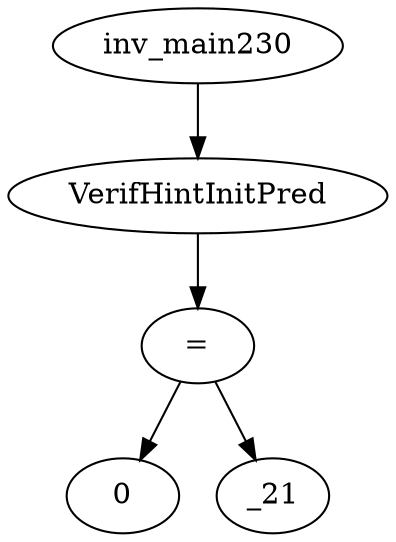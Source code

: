 digraph dag {
0 [label="inv_main230"];
1 [label="VerifHintInitPred"];
2 [label="="];
3 [label="0"];
4 [label="_21"];
0->1
1->2
2->4
2 -> 3
}
